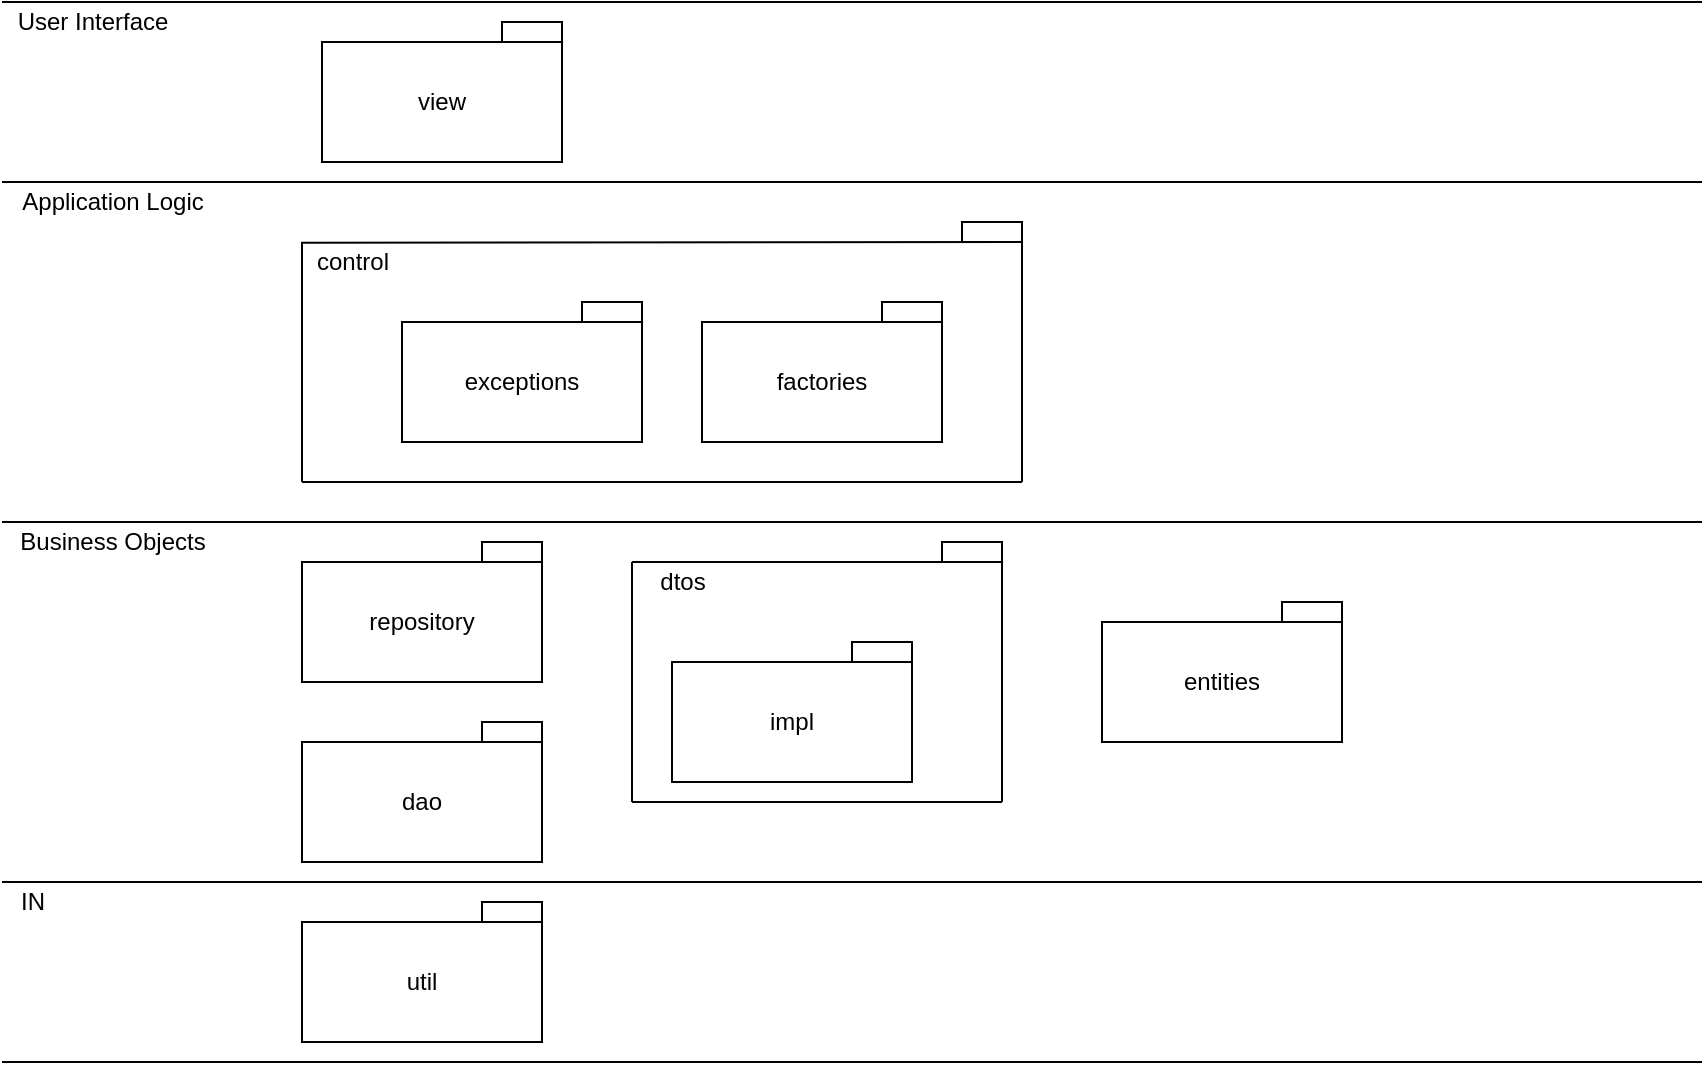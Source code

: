 <mxfile version="17.4.5" type="device"><diagram id="s7_xI_XRrdksiuUolE6K" name="Page-1"><mxGraphModel dx="1337" dy="747" grid="1" gridSize="10" guides="1" tooltips="1" connect="1" arrows="1" fold="1" page="1" pageScale="1" pageWidth="850" pageHeight="1100" math="0" shadow="0"><root><mxCell id="0"/><mxCell id="1" parent="0"/><mxCell id="Q9tMfbPTtKhhxRTB1rh9-1" value="entities" style="rounded=0;whiteSpace=wrap;html=1;" vertex="1" parent="1"><mxGeometry x="550" y="320" width="120" height="60" as="geometry"/></mxCell><mxCell id="Q9tMfbPTtKhhxRTB1rh9-2" value="exceptions" style="whiteSpace=wrap;html=1;" vertex="1" parent="1"><mxGeometry x="200" y="170" width="120" height="60" as="geometry"/></mxCell><mxCell id="Q9tMfbPTtKhhxRTB1rh9-5" value="dao" style="whiteSpace=wrap;html=1;" vertex="1" parent="1"><mxGeometry x="150" y="380" width="120" height="60" as="geometry"/></mxCell><mxCell id="Q9tMfbPTtKhhxRTB1rh9-6" value="view" style="whiteSpace=wrap;html=1;" vertex="1" parent="1"><mxGeometry x="160" y="30" width="120" height="60" as="geometry"/></mxCell><mxCell id="Q9tMfbPTtKhhxRTB1rh9-7" value="factories" style="whiteSpace=wrap;html=1;" vertex="1" parent="1"><mxGeometry x="350" y="170" width="120" height="60" as="geometry"/></mxCell><mxCell id="Q9tMfbPTtKhhxRTB1rh9-8" value="repository" style="whiteSpace=wrap;html=1;" vertex="1" parent="1"><mxGeometry x="150" y="290" width="120" height="60" as="geometry"/></mxCell><mxCell id="Q9tMfbPTtKhhxRTB1rh9-10" value="impl" style="whiteSpace=wrap;html=1;" vertex="1" parent="1"><mxGeometry x="335" y="340" width="120" height="60" as="geometry"/></mxCell><mxCell id="Q9tMfbPTtKhhxRTB1rh9-13" value="util" style="whiteSpace=wrap;html=1;" vertex="1" parent="1"><mxGeometry x="150" y="470" width="120" height="60" as="geometry"/></mxCell><mxCell id="Q9tMfbPTtKhhxRTB1rh9-17" value="" style="endArrow=none;html=1;rounded=0;" edge="1" parent="1"><mxGeometry width="50" height="50" relative="1" as="geometry"><mxPoint y="100" as="sourcePoint"/><mxPoint x="850" y="100" as="targetPoint"/></mxGeometry></mxCell><mxCell id="Q9tMfbPTtKhhxRTB1rh9-19" value="" style="endArrow=none;html=1;rounded=0;" edge="1" parent="1"><mxGeometry width="50" height="50" relative="1" as="geometry"><mxPoint y="270" as="sourcePoint"/><mxPoint x="850" y="270" as="targetPoint"/></mxGeometry></mxCell><mxCell id="Q9tMfbPTtKhhxRTB1rh9-20" value="" style="endArrow=none;html=1;rounded=0;" edge="1" parent="1"><mxGeometry width="50" height="50" relative="1" as="geometry"><mxPoint y="450" as="sourcePoint"/><mxPoint x="850" y="450" as="targetPoint"/></mxGeometry></mxCell><mxCell id="Q9tMfbPTtKhhxRTB1rh9-21" value="" style="endArrow=none;html=1;rounded=0;" edge="1" parent="1"><mxGeometry width="50" height="50" relative="1" as="geometry"><mxPoint y="540" as="sourcePoint"/><mxPoint x="850" y="540" as="targetPoint"/></mxGeometry></mxCell><mxCell id="Q9tMfbPTtKhhxRTB1rh9-22" value="" style="endArrow=none;html=1;rounded=0;" edge="1" parent="1"><mxGeometry width="50" height="50" relative="1" as="geometry"><mxPoint y="10" as="sourcePoint"/><mxPoint x="850" y="10" as="targetPoint"/></mxGeometry></mxCell><mxCell id="Q9tMfbPTtKhhxRTB1rh9-23" value="User Interface" style="text;html=1;align=center;verticalAlign=middle;resizable=0;points=[];autosize=1;strokeColor=none;fillColor=none;" vertex="1" parent="1"><mxGeometry y="10" width="90" height="20" as="geometry"/></mxCell><mxCell id="Q9tMfbPTtKhhxRTB1rh9-24" value="Application Logic" style="text;html=1;align=center;verticalAlign=middle;resizable=0;points=[];autosize=1;strokeColor=none;fillColor=none;" vertex="1" parent="1"><mxGeometry y="100" width="110" height="20" as="geometry"/></mxCell><mxCell id="Q9tMfbPTtKhhxRTB1rh9-25" value="Business Objects" style="text;html=1;align=center;verticalAlign=middle;resizable=0;points=[];autosize=1;strokeColor=none;fillColor=none;" vertex="1" parent="1"><mxGeometry y="270" width="110" height="20" as="geometry"/></mxCell><mxCell id="Q9tMfbPTtKhhxRTB1rh9-26" value="IN" style="text;html=1;align=center;verticalAlign=middle;resizable=0;points=[];autosize=1;strokeColor=none;fillColor=none;" vertex="1" parent="1"><mxGeometry y="450" width="30" height="20" as="geometry"/></mxCell><mxCell id="Q9tMfbPTtKhhxRTB1rh9-28" value="" style="whiteSpace=wrap;html=1;" vertex="1" parent="1"><mxGeometry x="250" y="20" width="30" height="10" as="geometry"/></mxCell><mxCell id="Q9tMfbPTtKhhxRTB1rh9-29" value="" style="whiteSpace=wrap;html=1;" vertex="1" parent="1"><mxGeometry x="480" y="120" width="30" height="10" as="geometry"/></mxCell><mxCell id="Q9tMfbPTtKhhxRTB1rh9-30" value="" style="whiteSpace=wrap;html=1;" vertex="1" parent="1"><mxGeometry x="290" y="160" width="30" height="10" as="geometry"/></mxCell><mxCell id="Q9tMfbPTtKhhxRTB1rh9-31" value="" style="whiteSpace=wrap;html=1;" vertex="1" parent="1"><mxGeometry x="440" y="160" width="30" height="10" as="geometry"/></mxCell><mxCell id="Q9tMfbPTtKhhxRTB1rh9-32" value="" style="whiteSpace=wrap;html=1;" vertex="1" parent="1"><mxGeometry x="240" y="370" width="30" height="10" as="geometry"/></mxCell><mxCell id="Q9tMfbPTtKhhxRTB1rh9-33" value="" style="whiteSpace=wrap;html=1;" vertex="1" parent="1"><mxGeometry x="240" y="280" width="30" height="10" as="geometry"/></mxCell><mxCell id="Q9tMfbPTtKhhxRTB1rh9-35" value="" style="whiteSpace=wrap;html=1;" vertex="1" parent="1"><mxGeometry x="425" y="330" width="30" height="10" as="geometry"/></mxCell><mxCell id="Q9tMfbPTtKhhxRTB1rh9-36" value="" style="whiteSpace=wrap;html=1;" vertex="1" parent="1"><mxGeometry x="640" y="310" width="30" height="10" as="geometry"/></mxCell><mxCell id="Q9tMfbPTtKhhxRTB1rh9-39" value="" style="whiteSpace=wrap;html=1;" vertex="1" parent="1"><mxGeometry x="240" y="460" width="30" height="10" as="geometry"/></mxCell><mxCell id="Q9tMfbPTtKhhxRTB1rh9-40" value="control" style="text;html=1;align=center;verticalAlign=middle;resizable=0;points=[];autosize=1;strokeColor=none;fillColor=none;" vertex="1" parent="1"><mxGeometry x="150" y="130" width="50" height="20" as="geometry"/></mxCell><mxCell id="Q9tMfbPTtKhhxRTB1rh9-41" value="" style="endArrow=none;html=1;rounded=0;" edge="1" parent="1"><mxGeometry width="50" height="50" relative="1" as="geometry"><mxPoint x="150" y="250" as="sourcePoint"/><mxPoint x="150" y="130" as="targetPoint"/><Array as="points"><mxPoint x="150" y="190"/></Array></mxGeometry></mxCell><mxCell id="Q9tMfbPTtKhhxRTB1rh9-42" value="" style="endArrow=none;html=1;rounded=0;" edge="1" parent="1"><mxGeometry width="50" height="50" relative="1" as="geometry"><mxPoint x="150" y="250" as="sourcePoint"/><mxPoint x="510" y="250" as="targetPoint"/></mxGeometry></mxCell><mxCell id="Q9tMfbPTtKhhxRTB1rh9-43" value="" style="endArrow=none;html=1;rounded=0;entryX=1;entryY=1;entryDx=0;entryDy=0;exitX=-0.007;exitY=0.017;exitDx=0;exitDy=0;exitPerimeter=0;" edge="1" parent="1" source="Q9tMfbPTtKhhxRTB1rh9-40" target="Q9tMfbPTtKhhxRTB1rh9-29"><mxGeometry width="50" height="50" relative="1" as="geometry"><mxPoint x="320" y="160" as="sourcePoint"/><mxPoint x="370" y="110" as="targetPoint"/></mxGeometry></mxCell><mxCell id="Q9tMfbPTtKhhxRTB1rh9-44" value="" style="endArrow=none;html=1;rounded=0;" edge="1" parent="1"><mxGeometry width="50" height="50" relative="1" as="geometry"><mxPoint x="510" y="250" as="sourcePoint"/><mxPoint x="510" y="130" as="targetPoint"/></mxGeometry></mxCell><mxCell id="Q9tMfbPTtKhhxRTB1rh9-65" value="" style="endArrow=none;html=1;rounded=0;" edge="1" parent="1"><mxGeometry width="50" height="50" relative="1" as="geometry"><mxPoint x="315" y="410" as="sourcePoint"/><mxPoint x="315" y="290" as="targetPoint"/></mxGeometry></mxCell><mxCell id="Q9tMfbPTtKhhxRTB1rh9-66" value="dtos" style="text;html=1;align=center;verticalAlign=middle;resizable=0;points=[];autosize=1;strokeColor=none;fillColor=none;" vertex="1" parent="1"><mxGeometry x="320" y="290" width="40" height="20" as="geometry"/></mxCell><mxCell id="Q9tMfbPTtKhhxRTB1rh9-67" value="" style="endArrow=none;html=1;rounded=0;" edge="1" parent="1"><mxGeometry width="50" height="50" relative="1" as="geometry"><mxPoint x="500" y="410" as="sourcePoint"/><mxPoint x="315" y="410" as="targetPoint"/></mxGeometry></mxCell><mxCell id="Q9tMfbPTtKhhxRTB1rh9-68" value="" style="endArrow=none;html=1;rounded=0;startArrow=none;exitX=0;exitY=1;exitDx=0;exitDy=0;" edge="1" parent="1" source="Q9tMfbPTtKhhxRTB1rh9-71"><mxGeometry width="50" height="50" relative="1" as="geometry"><mxPoint x="605" y="290" as="sourcePoint"/><mxPoint x="315" y="290" as="targetPoint"/></mxGeometry></mxCell><mxCell id="Q9tMfbPTtKhhxRTB1rh9-69" value="" style="endArrow=none;html=1;rounded=0;" edge="1" parent="1"><mxGeometry width="50" height="50" relative="1" as="geometry"><mxPoint x="500" y="410" as="sourcePoint"/><mxPoint x="500" y="290" as="targetPoint"/></mxGeometry></mxCell><mxCell id="Q9tMfbPTtKhhxRTB1rh9-71" value="" style="whiteSpace=wrap;html=1;" vertex="1" parent="1"><mxGeometry x="470" y="280" width="30" height="10" as="geometry"/></mxCell></root></mxGraphModel></diagram></mxfile>